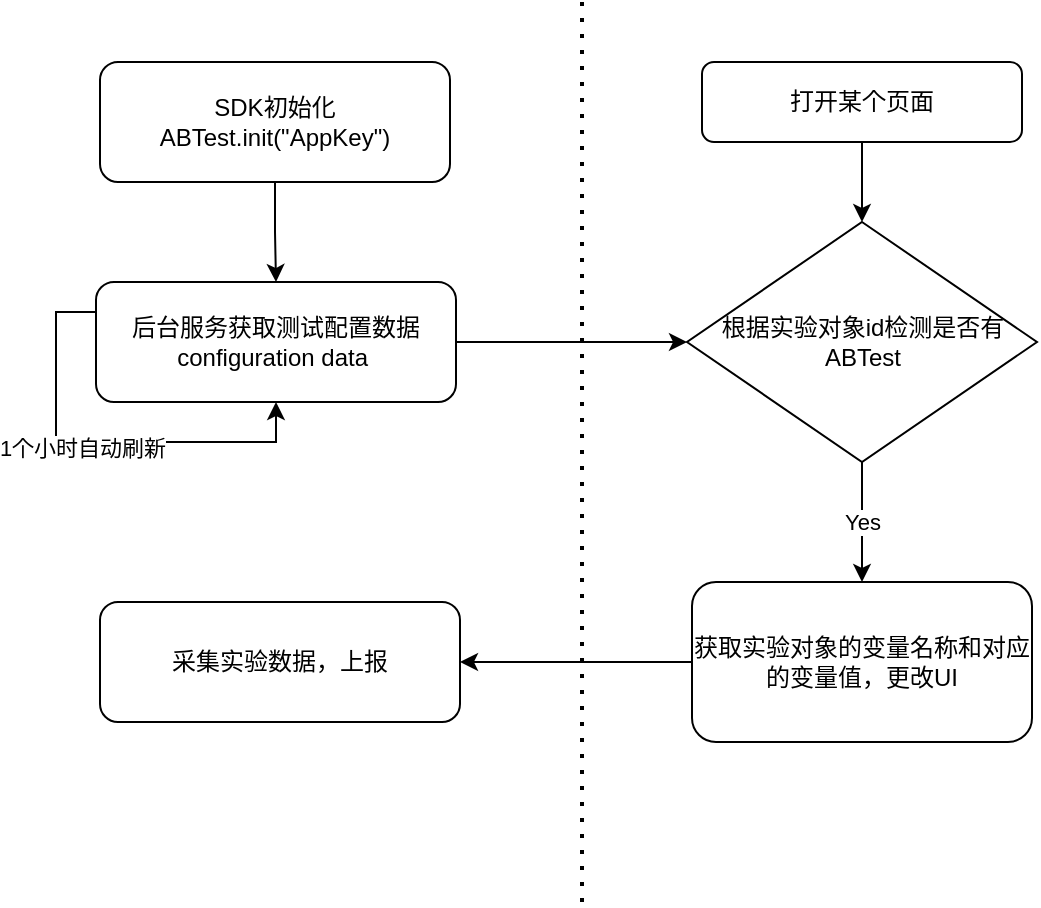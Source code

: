 <mxfile version="13.10.0" type="github">
  <diagram id="C5RBs43oDa-KdzZeNtuy" name="Page-1">
    <mxGraphModel dx="914" dy="2073" grid="0" gridSize="10" guides="1" tooltips="1" connect="1" arrows="1" fold="1" page="1" pageScale="1" pageWidth="827" pageHeight="1169" math="0" shadow="0">
      <root>
        <mxCell id="WIyWlLk6GJQsqaUBKTNV-0" />
        <mxCell id="WIyWlLk6GJQsqaUBKTNV-1" parent="WIyWlLk6GJQsqaUBKTNV-0" />
        <mxCell id="mn8l_5YuTYm0D2LlZyeU-2" style="edgeStyle=orthogonalEdgeStyle;rounded=0;orthogonalLoop=1;jettySize=auto;html=1;entryX=0.5;entryY=0;entryDx=0;entryDy=0;" edge="1" parent="WIyWlLk6GJQsqaUBKTNV-1" source="WIyWlLk6GJQsqaUBKTNV-3" target="mn8l_5YuTYm0D2LlZyeU-0">
          <mxGeometry relative="1" as="geometry" />
        </mxCell>
        <mxCell id="WIyWlLk6GJQsqaUBKTNV-3" value="SDK初始化&lt;br&gt;ABTest.init(&quot;AppKey&quot;)" style="rounded=1;whiteSpace=wrap;html=1;fontSize=12;glass=0;strokeWidth=1;shadow=0;" parent="WIyWlLk6GJQsqaUBKTNV-1" vertex="1">
          <mxGeometry x="189" y="30" width="175" height="60" as="geometry" />
        </mxCell>
        <mxCell id="mn8l_5YuTYm0D2LlZyeU-5" style="edgeStyle=orthogonalEdgeStyle;rounded=0;orthogonalLoop=1;jettySize=auto;html=1;entryX=0.5;entryY=0;entryDx=0;entryDy=0;" edge="1" parent="WIyWlLk6GJQsqaUBKTNV-1" source="WIyWlLk6GJQsqaUBKTNV-7" target="mn8l_5YuTYm0D2LlZyeU-4">
          <mxGeometry relative="1" as="geometry" />
        </mxCell>
        <mxCell id="WIyWlLk6GJQsqaUBKTNV-7" value="打开某个页面" style="rounded=1;whiteSpace=wrap;html=1;fontSize=12;glass=0;strokeWidth=1;shadow=0;" parent="WIyWlLk6GJQsqaUBKTNV-1" vertex="1">
          <mxGeometry x="490" y="30" width="160" height="40" as="geometry" />
        </mxCell>
        <mxCell id="mn8l_5YuTYm0D2LlZyeU-6" style="edgeStyle=orthogonalEdgeStyle;rounded=0;orthogonalLoop=1;jettySize=auto;html=1;entryX=0;entryY=0.5;entryDx=0;entryDy=0;" edge="1" parent="WIyWlLk6GJQsqaUBKTNV-1" source="mn8l_5YuTYm0D2LlZyeU-0" target="mn8l_5YuTYm0D2LlZyeU-4">
          <mxGeometry relative="1" as="geometry" />
        </mxCell>
        <mxCell id="mn8l_5YuTYm0D2LlZyeU-0" value="后台服务获取测试配置数据&lt;br&gt;configuration data&amp;nbsp;" style="rounded=1;whiteSpace=wrap;html=1;" vertex="1" parent="WIyWlLk6GJQsqaUBKTNV-1">
          <mxGeometry x="187" y="140" width="180" height="60" as="geometry" />
        </mxCell>
        <mxCell id="mn8l_5YuTYm0D2LlZyeU-8" value="Yes" style="edgeStyle=orthogonalEdgeStyle;rounded=0;orthogonalLoop=1;jettySize=auto;html=1;entryX=0.5;entryY=0;entryDx=0;entryDy=0;" edge="1" parent="WIyWlLk6GJQsqaUBKTNV-1" source="mn8l_5YuTYm0D2LlZyeU-4" target="mn8l_5YuTYm0D2LlZyeU-7">
          <mxGeometry relative="1" as="geometry" />
        </mxCell>
        <mxCell id="mn8l_5YuTYm0D2LlZyeU-4" value="根据实验对象id检测是否有ABTest" style="rhombus;whiteSpace=wrap;html=1;" vertex="1" parent="WIyWlLk6GJQsqaUBKTNV-1">
          <mxGeometry x="482.5" y="110" width="175" height="120" as="geometry" />
        </mxCell>
        <mxCell id="mn8l_5YuTYm0D2LlZyeU-11" style="edgeStyle=orthogonalEdgeStyle;rounded=0;orthogonalLoop=1;jettySize=auto;html=1;entryX=1;entryY=0.5;entryDx=0;entryDy=0;" edge="1" parent="WIyWlLk6GJQsqaUBKTNV-1" source="mn8l_5YuTYm0D2LlZyeU-7" target="mn8l_5YuTYm0D2LlZyeU-9">
          <mxGeometry relative="1" as="geometry" />
        </mxCell>
        <mxCell id="mn8l_5YuTYm0D2LlZyeU-7" value="获取实验对象的变量名称和对应的变量值，更改UI" style="rounded=1;whiteSpace=wrap;html=1;" vertex="1" parent="WIyWlLk6GJQsqaUBKTNV-1">
          <mxGeometry x="485" y="290" width="170" height="80" as="geometry" />
        </mxCell>
        <mxCell id="mn8l_5YuTYm0D2LlZyeU-9" value="采集实验数据，上报" style="rounded=1;whiteSpace=wrap;html=1;" vertex="1" parent="WIyWlLk6GJQsqaUBKTNV-1">
          <mxGeometry x="189" y="300" width="180" height="60" as="geometry" />
        </mxCell>
        <mxCell id="mn8l_5YuTYm0D2LlZyeU-12" value="" style="endArrow=none;dashed=1;html=1;dashPattern=1 3;strokeWidth=2;" edge="1" parent="WIyWlLk6GJQsqaUBKTNV-1">
          <mxGeometry width="50" height="50" relative="1" as="geometry">
            <mxPoint x="430" y="450" as="sourcePoint" />
            <mxPoint x="430" as="targetPoint" />
          </mxGeometry>
        </mxCell>
        <mxCell id="mn8l_5YuTYm0D2LlZyeU-14" style="edgeStyle=orthogonalEdgeStyle;rounded=0;orthogonalLoop=1;jettySize=auto;html=1;exitX=0;exitY=0.25;exitDx=0;exitDy=0;entryX=0.5;entryY=1;entryDx=0;entryDy=0;" edge="1" parent="WIyWlLk6GJQsqaUBKTNV-1" source="mn8l_5YuTYm0D2LlZyeU-0" target="mn8l_5YuTYm0D2LlZyeU-0">
          <mxGeometry relative="1" as="geometry" />
        </mxCell>
        <mxCell id="mn8l_5YuTYm0D2LlZyeU-15" value="1个小时自动刷新" style="edgeLabel;html=1;align=center;verticalAlign=middle;resizable=0;points=[];" vertex="1" connectable="0" parent="mn8l_5YuTYm0D2LlZyeU-14">
          <mxGeometry x="-0.088" y="-3" relative="1" as="geometry">
            <mxPoint as="offset" />
          </mxGeometry>
        </mxCell>
      </root>
    </mxGraphModel>
  </diagram>
</mxfile>
